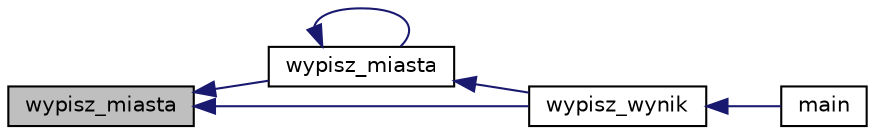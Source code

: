digraph "wypisz_miasta"
{
  edge [fontname="Helvetica",fontsize="10",labelfontname="Helvetica",labelfontsize="10"];
  node [fontname="Helvetica",fontsize="10",shape=record];
  rankdir="LR";
  Node36 [label="wypisz_miasta",height=0.2,width=0.4,color="black", fillcolor="grey75", style="filled", fontcolor="black"];
  Node36 -> Node37 [dir="back",color="midnightblue",fontsize="10",style="solid",fontname="Helvetica"];
  Node37 [label="wypisz_miasta",height=0.2,width=0.4,color="black", fillcolor="white", style="filled",URL="$funkcje_8h.html#ae23180fadb7ac55d4d66d10ff579f16d"];
  Node37 -> Node37 [dir="back",color="midnightblue",fontsize="10",style="solid",fontname="Helvetica"];
  Node37 -> Node38 [dir="back",color="midnightblue",fontsize="10",style="solid",fontname="Helvetica"];
  Node38 [label="wypisz_wynik",height=0.2,width=0.4,color="black", fillcolor="white", style="filled",URL="$funkcje_8h.html#a32b280db3bcb057f8e817d25e38a27b1"];
  Node38 -> Node39 [dir="back",color="midnightblue",fontsize="10",style="solid",fontname="Helvetica"];
  Node39 [label="main",height=0.2,width=0.4,color="black", fillcolor="white", style="filled",URL="$_console_application1_8cpp.html#ab70e0563e49ae5efa9e43280907f91d7"];
  Node36 -> Node38 [dir="back",color="midnightblue",fontsize="10",style="solid",fontname="Helvetica"];
}
